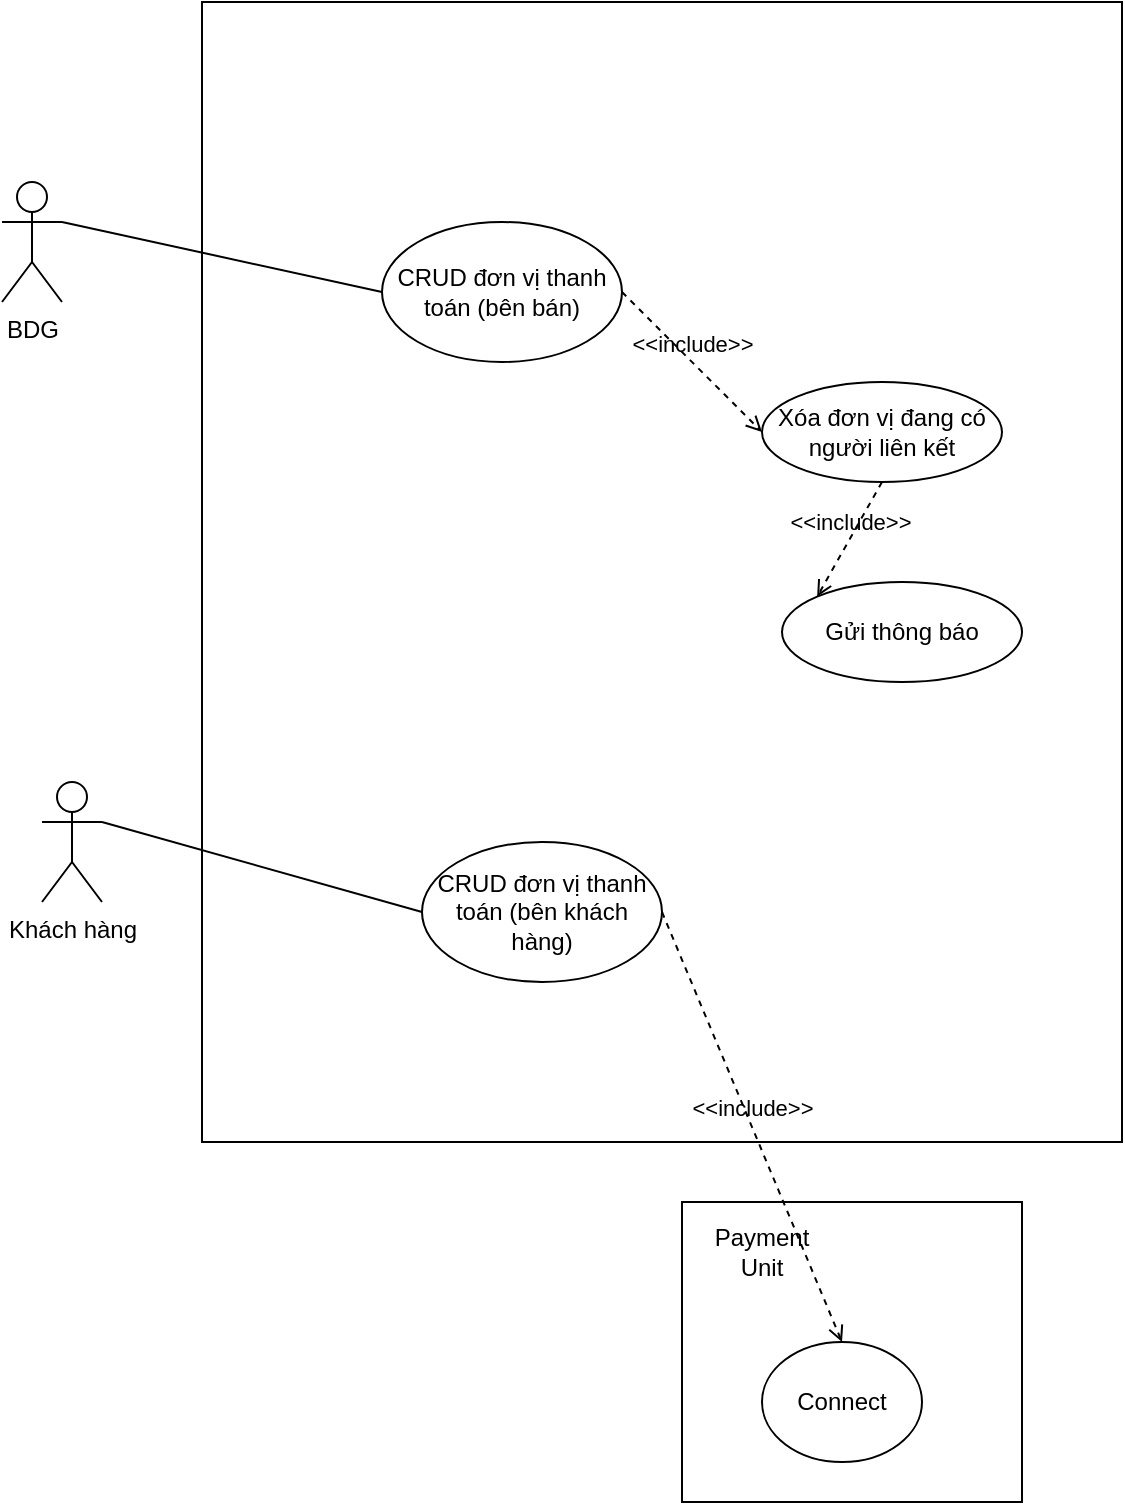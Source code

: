<mxfile version="15.4.0" type="device"><diagram id="4lJ7UBP28qYSD-KXZlai" name="Page-1"><mxGraphModel dx="1086" dy="708" grid="1" gridSize="10" guides="1" tooltips="1" connect="1" arrows="1" fold="1" page="1" pageScale="1" pageWidth="850" pageHeight="1100" math="0" shadow="0"><root><mxCell id="0"/><mxCell id="1" parent="0"/><mxCell id="9R84pGnrx8j3ibHxgUVd-1" value="" style="rounded=0;whiteSpace=wrap;html=1;" parent="1" vertex="1"><mxGeometry x="300" y="150" width="460" height="570" as="geometry"/></mxCell><mxCell id="9R84pGnrx8j3ibHxgUVd-2" value="BDG" style="shape=umlActor;verticalLabelPosition=bottom;verticalAlign=top;html=1;outlineConnect=0;" parent="1" vertex="1"><mxGeometry x="200" y="240" width="30" height="60" as="geometry"/></mxCell><mxCell id="9R84pGnrx8j3ibHxgUVd-4" value="CRUD đơn vị thanh toán (bên bán)" style="ellipse;whiteSpace=wrap;html=1;" parent="1" vertex="1"><mxGeometry x="390" y="260" width="120" height="70" as="geometry"/></mxCell><mxCell id="9R84pGnrx8j3ibHxgUVd-5" value="&lt;span&gt;CRUD đơn vị thanh toán (bên khách hàng)&lt;/span&gt;" style="ellipse;whiteSpace=wrap;html=1;" parent="1" vertex="1"><mxGeometry x="410" y="570" width="120" height="70" as="geometry"/></mxCell><mxCell id="9R84pGnrx8j3ibHxgUVd-6" value="Gửi thông báo" style="ellipse;whiteSpace=wrap;html=1;" parent="1" vertex="1"><mxGeometry x="590" y="440" width="120" height="50" as="geometry"/></mxCell><mxCell id="9R84pGnrx8j3ibHxgUVd-7" value="Xóa đơn vị đang có người liên kết" style="ellipse;whiteSpace=wrap;html=1;" parent="1" vertex="1"><mxGeometry x="580" y="340" width="120" height="50" as="geometry"/></mxCell><mxCell id="9R84pGnrx8j3ibHxgUVd-8" value="&amp;lt;&amp;lt;include&amp;gt;&amp;gt;" style="html=1;verticalAlign=bottom;labelBackgroundColor=none;endArrow=open;endFill=0;dashed=1;rounded=0;exitX=1;exitY=0.5;exitDx=0;exitDy=0;entryX=0;entryY=0.5;entryDx=0;entryDy=0;" parent="1" source="9R84pGnrx8j3ibHxgUVd-4" target="9R84pGnrx8j3ibHxgUVd-7" edge="1"><mxGeometry width="160" relative="1" as="geometry"><mxPoint x="600" y="550" as="sourcePoint"/><mxPoint x="760" y="550" as="targetPoint"/></mxGeometry></mxCell><mxCell id="9R84pGnrx8j3ibHxgUVd-9" value="&amp;lt;&amp;lt;include&amp;gt;&amp;gt;" style="html=1;verticalAlign=bottom;labelBackgroundColor=none;endArrow=open;endFill=0;dashed=1;rounded=0;exitX=0.5;exitY=1;exitDx=0;exitDy=0;entryX=0;entryY=0;entryDx=0;entryDy=0;" parent="1" source="9R84pGnrx8j3ibHxgUVd-7" target="9R84pGnrx8j3ibHxgUVd-6" edge="1"><mxGeometry width="160" relative="1" as="geometry"><mxPoint x="520" y="305" as="sourcePoint"/><mxPoint x="590" y="355" as="targetPoint"/></mxGeometry></mxCell><mxCell id="9R84pGnrx8j3ibHxgUVd-12" value="Khách hàng" style="shape=umlActor;verticalLabelPosition=bottom;verticalAlign=top;html=1;outlineConnect=0;" parent="1" vertex="1"><mxGeometry x="220" y="540" width="30" height="60" as="geometry"/></mxCell><mxCell id="9R84pGnrx8j3ibHxgUVd-13" value="" style="endArrow=none;html=1;rounded=0;exitX=1;exitY=0.333;exitDx=0;exitDy=0;exitPerimeter=0;entryX=0;entryY=0.5;entryDx=0;entryDy=0;" parent="1" source="9R84pGnrx8j3ibHxgUVd-2" target="9R84pGnrx8j3ibHxgUVd-4" edge="1"><mxGeometry width="50" height="50" relative="1" as="geometry"><mxPoint x="580" y="450" as="sourcePoint"/><mxPoint x="630" y="400" as="targetPoint"/></mxGeometry></mxCell><mxCell id="9R84pGnrx8j3ibHxgUVd-15" value="" style="endArrow=none;html=1;rounded=0;exitX=1;exitY=0.333;exitDx=0;exitDy=0;exitPerimeter=0;entryX=0;entryY=0.5;entryDx=0;entryDy=0;" parent="1" source="9R84pGnrx8j3ibHxgUVd-12" target="9R84pGnrx8j3ibHxgUVd-5" edge="1"><mxGeometry width="50" height="50" relative="1" as="geometry"><mxPoint x="200" y="290" as="sourcePoint"/><mxPoint x="400" y="305" as="targetPoint"/></mxGeometry></mxCell><mxCell id="lWH9MPtTWf0avQlEnsDs-1" value="" style="rounded=0;whiteSpace=wrap;html=1;" parent="1" vertex="1"><mxGeometry x="540" y="750" width="170" height="150" as="geometry"/></mxCell><mxCell id="lWH9MPtTWf0avQlEnsDs-2" value="Payment Unit" style="text;html=1;strokeColor=none;fillColor=none;align=center;verticalAlign=middle;whiteSpace=wrap;rounded=0;" parent="1" vertex="1"><mxGeometry x="550" y="760" width="60" height="30" as="geometry"/></mxCell><mxCell id="lWH9MPtTWf0avQlEnsDs-3" value="Connect" style="ellipse;whiteSpace=wrap;html=1;" parent="1" vertex="1"><mxGeometry x="580" y="820" width="80" height="60" as="geometry"/></mxCell><mxCell id="lWH9MPtTWf0avQlEnsDs-4" value="&amp;lt;&amp;lt;include&amp;gt;&amp;gt;" style="html=1;verticalAlign=bottom;labelBackgroundColor=none;endArrow=open;endFill=0;dashed=1;rounded=0;exitX=1;exitY=0.5;exitDx=0;exitDy=0;entryX=0.5;entryY=0;entryDx=0;entryDy=0;" parent="1" source="9R84pGnrx8j3ibHxgUVd-5" target="lWH9MPtTWf0avQlEnsDs-3" edge="1"><mxGeometry width="160" relative="1" as="geometry"><mxPoint x="470" y="760" as="sourcePoint"/><mxPoint x="630" y="760" as="targetPoint"/></mxGeometry></mxCell></root></mxGraphModel></diagram></mxfile>